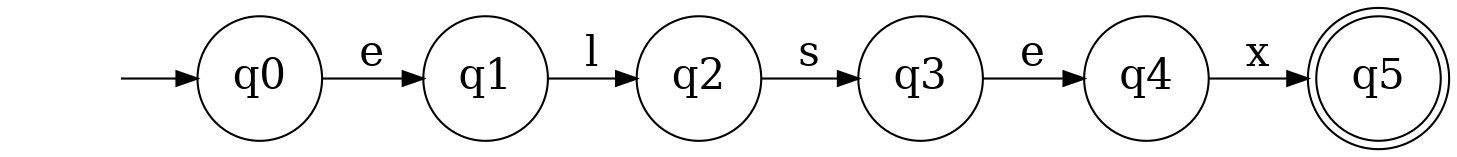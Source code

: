 digraph "automatas/Palabras_reservadas/cosoelsex" {
	graph [rankdir=LR]
	node [fontsize=20]
	edge [fontsize="20pt"]
	"" [label="" shape=plaintext]
	q5 [label=q5 shape=doublecircle]
	q3 [label=q3 shape=circle]
	q4 [label=q4 shape=circle]
	q2 [label=q2 shape=circle]
	q0 [label=q0 shape=circle]
	q1 [label=q1 shape=circle]
	"" -> q0 [label=""]
	q0 -> q1 [label=e]
	q1 -> q2 [label=l]
	q2 -> q3 [label=s]
	q3 -> q4 [label=e]
	q4 -> q5 [label=x]
}
